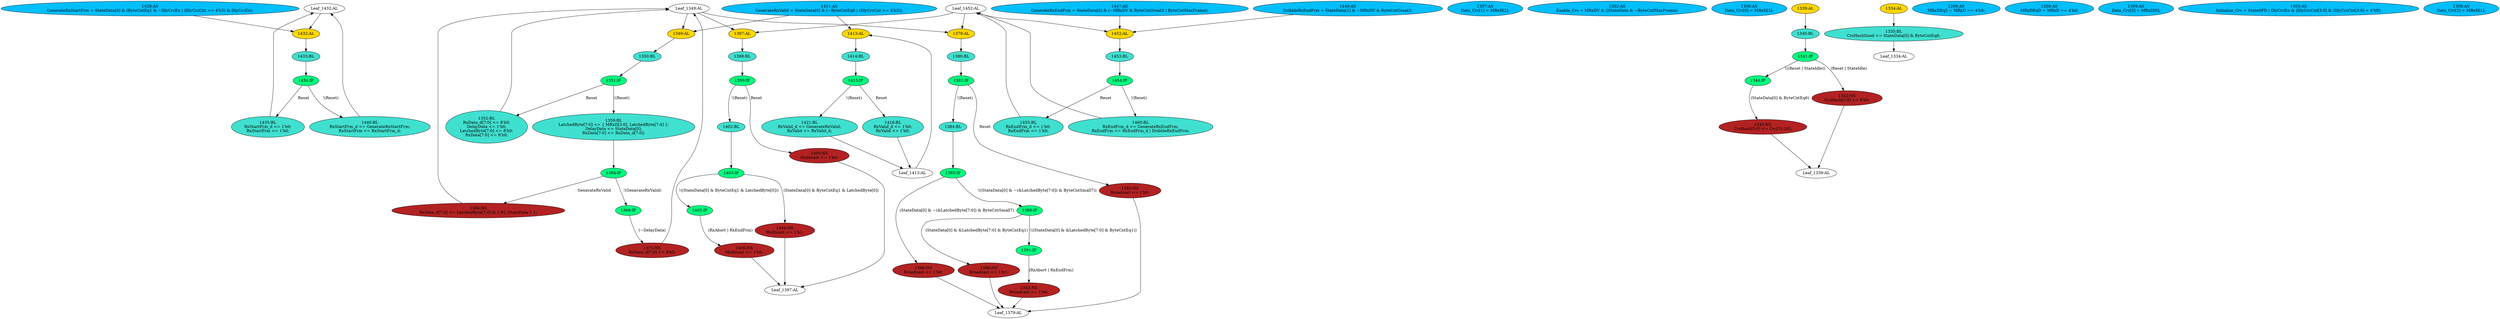 strict digraph "compose( ,  )" {
	node [label="\N"];
	"Leaf_1432:AL"	 [def_var="['RxStartFrm', 'RxStartFrm_d']",
		label="Leaf_1432:AL"];
	"1432:AL"	 [ast="<pyverilog.vparser.ast.Always object at 0x7fb43061c910>",
		clk_sens=True,
		fillcolor=gold,
		label="1432:AL",
		sens="['MRxClk', 'Reset']",
		statements="[]",
		style=filled,
		typ=Always,
		use_var="['Reset', 'GenerateRxStartFrm', 'RxStartFrm_d']"];
	"Leaf_1432:AL" -> "1432:AL";
	"1398:BL"	 [ast="<pyverilog.vparser.ast.Block object at 0x7fb430611bd0>",
		fillcolor=turquoise,
		label="1398:BL",
		statements="[]",
		style=filled,
		typ=Block];
	"1399:IF"	 [ast="<pyverilog.vparser.ast.IfStatement object at 0x7fb430611f50>",
		fillcolor=springgreen,
		label="1399:IF",
		statements="[]",
		style=filled,
		typ=IfStatement];
	"1398:BL" -> "1399:IF"	 [cond="[]",
		lineno=None];
	"1421:BL"	 [ast="<pyverilog.vparser.ast.Block object at 0x7fb43061c0d0>",
		fillcolor=turquoise,
		label="1421:BL
RxValid_d <= GenerateRxValid;
RxValid <= RxValid_d;",
		statements="[<pyverilog.vparser.ast.NonblockingSubstitution object at 0x7fb43061c110>, <pyverilog.vparser.ast.NonblockingSubstitution object \
at 0x7fb43061c250>]",
		style=filled,
		typ=Block];
	"Leaf_1413:AL"	 [def_var="['RxValid', 'RxValid_d']",
		label="Leaf_1413:AL"];
	"1421:BL" -> "Leaf_1413:AL"	 [cond="[]",
		lineno=None];
	"1368:IF"	 [ast="<pyverilog.vparser.ast.IfStatement object at 0x7fb43060c990>",
		fillcolor=springgreen,
		label="1368:IF",
		statements="[]",
		style=filled,
		typ=IfStatement];
	"1371:NS"	 [ast="<pyverilog.vparser.ast.NonblockingSubstitution object at 0x7fb43060ca10>",
		fillcolor=firebrick,
		label="1371:NS
RxData_d[7:0] <= 8'h0;",
		statements="[<pyverilog.vparser.ast.NonblockingSubstitution object at 0x7fb43060ca10>]",
		style=filled,
		typ=NonblockingSubstitution];
	"1368:IF" -> "1371:NS"	 [cond="['DelayData']",
		label="(~DelayData)",
		lineno=1368];
	"1366:NS"	 [ast="<pyverilog.vparser.ast.NonblockingSubstitution object at 0x7fb43060c690>",
		fillcolor=firebrick,
		label="1366:NS
RxData_d[7:0] <= LatchedByte[7:0] & { 8{ |StateData } };",
		statements="[<pyverilog.vparser.ast.NonblockingSubstitution object at 0x7fb43060c690>]",
		style=filled,
		typ=NonblockingSubstitution];
	"Leaf_1349:AL"	 [def_var="['LatchedByte', 'RxData', 'RxData_d', 'DelayData']",
		label="Leaf_1349:AL"];
	"1366:NS" -> "Leaf_1349:AL"	 [cond="[]",
		lineno=None];
	"1307:AS"	 [ast="<pyverilog.vparser.ast.Assign object at 0x7fb4305fc5d0>",
		def_var="['Data_Crc']",
		fillcolor=deepskyblue,
		label="1307:AS
Data_Crc[1] = MRxD[2];",
		statements="[]",
		style=filled,
		typ=Assign,
		use_var="['MRxD']"];
	"1384:BL"	 [ast="<pyverilog.vparser.ast.Block object at 0x7fb43060cf10>",
		fillcolor=turquoise,
		label="1384:BL",
		statements="[]",
		style=filled,
		typ=Block];
	"1385:IF"	 [ast="<pyverilog.vparser.ast.IfStatement object at 0x7fb430611590>",
		fillcolor=springgreen,
		label="1385:IF",
		statements="[]",
		style=filled,
		typ=IfStatement];
	"1384:BL" -> "1385:IF"	 [cond="[]",
		lineno=None];
	"1391:IF"	 [ast="<pyverilog.vparser.ast.IfStatement object at 0x7fb430611c10>",
		fillcolor=springgreen,
		label="1391:IF",
		statements="[]",
		style=filled,
		typ=IfStatement];
	"1392:NS"	 [ast="<pyverilog.vparser.ast.NonblockingSubstitution object at 0x7fb430611d50>",
		fillcolor=firebrick,
		label="1392:NS
Broadcast <= 1'b0;",
		statements="[<pyverilog.vparser.ast.NonblockingSubstitution object at 0x7fb430611d50>]",
		style=filled,
		typ=NonblockingSubstitution];
	"1391:IF" -> "1392:NS"	 [cond="['RxAbort', 'RxEndFrm']",
		label="(RxAbort | RxEndFrm)",
		lineno=1391];
	"1302:AS"	 [ast="<pyverilog.vparser.ast.Assign object at 0x7fb40eba7c10>",
		def_var="['Enable_Crc']",
		fillcolor=deepskyblue,
		label="1302:AS
Enable_Crc = MRxDV & (|StateData & ~ByteCntMaxFrame);",
		statements="[]",
		style=filled,
		typ=Assign,
		use_var="['MRxDV', 'StateData', 'ByteCntMaxFrame']"];
	"1306:AS"	 [ast="<pyverilog.vparser.ast.Assign object at 0x7fb4305fc390>",
		def_var="['Data_Crc']",
		fillcolor=deepskyblue,
		label="1306:AS
Data_Crc[0] = MRxD[3];",
		statements="[]",
		style=filled,
		typ=Assign,
		use_var="['MRxD']"];
	"1453:BL"	 [ast="<pyverilog.vparser.ast.Block object at 0x7fb430621a50>",
		fillcolor=turquoise,
		label="1453:BL",
		statements="[]",
		style=filled,
		typ=Block];
	"1454:IF"	 [ast="<pyverilog.vparser.ast.IfStatement object at 0x7fb430621cd0>",
		fillcolor=springgreen,
		label="1454:IF",
		statements="[]",
		style=filled,
		typ=IfStatement];
	"1453:BL" -> "1454:IF"	 [cond="[]",
		lineno=None];
	"1349:AL"	 [ast="<pyverilog.vparser.ast.Always object at 0x7fb4306072d0>",
		clk_sens=True,
		fillcolor=gold,
		label="1349:AL",
		sens="['MRxClk', 'Reset']",
		statements="[]",
		style=filled,
		typ=Always,
		use_var="['Reset', 'RxData_d', 'DelayData', 'GenerateRxValid', 'MRxD', 'LatchedByte', 'StateData']"];
	"1350:BL"	 [ast="<pyverilog.vparser.ast.Block object at 0x7fb430607290>",
		fillcolor=turquoise,
		label="1350:BL",
		statements="[]",
		style=filled,
		typ=Block];
	"1349:AL" -> "1350:BL"	 [cond="[]",
		lineno=None];
	"1404:NS"	 [ast="<pyverilog.vparser.ast.NonblockingSubstitution object at 0x7fb430617410>",
		fillcolor=firebrick,
		label="1404:NS
Multicast <= 1'b1;",
		statements="[<pyverilog.vparser.ast.NonblockingSubstitution object at 0x7fb430617410>]",
		style=filled,
		typ=NonblockingSubstitution];
	"Leaf_1397:AL"	 [def_var="['Multicast']",
		label="Leaf_1397:AL"];
	"1404:NS" -> "Leaf_1397:AL"	 [cond="[]",
		lineno=None];
	"1413:AL"	 [ast="<pyverilog.vparser.ast.Always object at 0x7fb430617bd0>",
		clk_sens=True,
		fillcolor=gold,
		label="1413:AL",
		sens="['MRxClk', 'Reset']",
		statements="[]",
		style=filled,
		typ=Always,
		use_var="['Reset', 'RxValid_d', 'GenerateRxValid']"];
	"Leaf_1413:AL" -> "1413:AL";
	"1405:IF"	 [ast="<pyverilog.vparser.ast.IfStatement object at 0x7fb4306175d0>",
		fillcolor=springgreen,
		label="1405:IF",
		statements="[]",
		style=filled,
		typ=IfStatement];
	"1406:NS"	 [ast="<pyverilog.vparser.ast.NonblockingSubstitution object at 0x7fb430617710>",
		fillcolor=firebrick,
		label="1406:NS
Multicast <= 1'b0;",
		statements="[<pyverilog.vparser.ast.NonblockingSubstitution object at 0x7fb430617710>]",
		style=filled,
		typ=NonblockingSubstitution];
	"1405:IF" -> "1406:NS"	 [cond="['RxAbort', 'RxEndFrm']",
		label="(RxAbort | RxEndFrm)",
		lineno=1405];
	"1416:BL"	 [ast="<pyverilog.vparser.ast.Block object at 0x7fb430617d50>",
		fillcolor=turquoise,
		label="1416:BL
RxValid_d <= 1'b0;
RxValid <= 1'b0;",
		statements="[<pyverilog.vparser.ast.NonblockingSubstitution object at 0x7fb430617d90>, <pyverilog.vparser.ast.NonblockingSubstitution object \
at 0x7fb430617ed0>]",
		style=filled,
		typ=Block];
	"1416:BL" -> "Leaf_1413:AL"	 [cond="[]",
		lineno=None];
	"1340:BL"	 [ast="<pyverilog.vparser.ast.Block object at 0x7fb430601910>",
		fillcolor=turquoise,
		label="1340:BL",
		statements="[]",
		style=filled,
		typ=Block];
	"1341:IF"	 [ast="<pyverilog.vparser.ast.IfStatement object at 0x7fb430601c10>",
		fillcolor=springgreen,
		label="1341:IF",
		statements="[]",
		style=filled,
		typ=IfStatement];
	"1340:BL" -> "1341:IF"	 [cond="[]",
		lineno=None];
	"1400:NS"	 [ast="<pyverilog.vparser.ast.NonblockingSubstitution object at 0x7fb430611f10>",
		fillcolor=firebrick,
		label="1400:NS
Multicast <= 1'b0;",
		statements="[<pyverilog.vparser.ast.NonblockingSubstitution object at 0x7fb430611f10>]",
		style=filled,
		typ=NonblockingSubstitution];
	"1400:NS" -> "Leaf_1397:AL"	 [cond="[]",
		lineno=None];
	"1339:AL"	 [ast="<pyverilog.vparser.ast.Always object at 0x7fb4306018d0>",
		clk_sens=True,
		fillcolor=gold,
		label="1339:AL",
		sens="['MRxClk']",
		statements="[]",
		style=filled,
		typ=Always,
		use_var="['Reset', 'StateIdle', 'ByteCntEq6', 'StateData', 'Crc']"];
	"1339:AL" -> "1340:BL"	 [cond="[]",
		lineno=None];
	"1344:IF"	 [ast="<pyverilog.vparser.ast.IfStatement object at 0x7fb430601f90>",
		fillcolor=springgreen,
		label="1344:IF",
		statements="[]",
		style=filled,
		typ=IfStatement];
	"1345:NS"	 [ast="<pyverilog.vparser.ast.NonblockingSubstitution object at 0x7fb4306070d0>",
		fillcolor=firebrick,
		label="1345:NS
CrcHash[5:0] <= Crc[31:26];",
		statements="[<pyverilog.vparser.ast.NonblockingSubstitution object at 0x7fb4306070d0>]",
		style=filled,
		typ=NonblockingSubstitution];
	"1344:IF" -> "1345:NS"	 [cond="['StateData', 'ByteCntEq6']",
		label="(StateData[0] & ByteCntEq6)",
		lineno=1344];
	"1428:AS"	 [ast="<pyverilog.vparser.ast.Assign object at 0x7fb43061c690>",
		def_var="['GenerateRxStartFrm']",
		fillcolor=deepskyblue,
		label="1428:AS
GenerateRxStartFrm = StateData[0] & (ByteCntEq1 & ~DlyCrcEn | (DlyCrcCnt == 4'h3) & DlyCrcEn);",
		statements="[]",
		style=filled,
		typ=Assign,
		use_var="['StateData', 'ByteCntEq1', 'DlyCrcEn', 'DlyCrcCnt', 'DlyCrcEn']"];
	"1428:AS" -> "1432:AL";
	"1389:NS"	 [ast="<pyverilog.vparser.ast.NonblockingSubstitution object at 0x7fb430611a50>",
		fillcolor=firebrick,
		label="1389:NS
Broadcast <= 1'b1;",
		statements="[<pyverilog.vparser.ast.NonblockingSubstitution object at 0x7fb430611a50>]",
		style=filled,
		typ=NonblockingSubstitution];
	"Leaf_1379:AL"	 [def_var="['Broadcast']",
		label="Leaf_1379:AL"];
	"1389:NS" -> "Leaf_1379:AL"	 [cond="[]",
		lineno=None];
	"1435:BL"	 [ast="<pyverilog.vparser.ast.Block object at 0x7fb43061cad0>",
		fillcolor=turquoise,
		label="1435:BL
RxStartFrm_d <= 1'b0;
RxStartFrm <= 1'b0;",
		statements="[<pyverilog.vparser.ast.NonblockingSubstitution object at 0x7fb43061cb10>, <pyverilog.vparser.ast.NonblockingSubstitution object \
at 0x7fb43061cc50>]",
		style=filled,
		typ=Block];
	"1435:BL" -> "Leaf_1432:AL"	 [cond="[]",
		lineno=None];
	"1334:AL"	 [ast="<pyverilog.vparser.ast.Always object at 0x7fb4306014d0>",
		clk_sens=True,
		fillcolor=gold,
		label="1334:AL",
		sens="['MRxClk']",
		statements="[]",
		style=filled,
		typ=Always,
		use_var="['ByteCntEq6', 'StateData']"];
	"1335:BL"	 [ast="<pyverilog.vparser.ast.Block object at 0x7fb430601650>",
		fillcolor=turquoise,
		label="1335:BL
CrcHashGood <= StateData[0] & ByteCntEq6;",
		statements="[<pyverilog.vparser.ast.NonblockingSubstitution object at 0x7fb430601690>]",
		style=filled,
		typ=Block];
	"1334:AL" -> "1335:BL"	 [cond="[]",
		lineno=None];
	"1455:BL"	 [ast="<pyverilog.vparser.ast.Block object at 0x7fb430621b90>",
		fillcolor=turquoise,
		label="1455:BL
RxEndFrm_d <= 1'b0;
RxEndFrm <= 1'b0;",
		statements="[<pyverilog.vparser.ast.NonblockingSubstitution object at 0x7fb430621bd0>, <pyverilog.vparser.ast.NonblockingSubstitution object \
at 0x7fb430621d10>]",
		style=filled,
		typ=Block];
	"Leaf_1452:AL"	 [def_var="['RxEndFrm_d', 'RxEndFrm']",
		label="Leaf_1452:AL"];
	"1455:BL" -> "Leaf_1452:AL"	 [cond="[]",
		lineno=None];
	"1209:AS"	 [ast="<pyverilog.vparser.ast.Assign object at 0x7fb40eb864d0>",
		def_var="['MRxDEq5']",
		fillcolor=deepskyblue,
		label="1209:AS
MRxDEq5 = MRxD == 4'h5;",
		statements="[]",
		style=filled,
		typ=Assign,
		use_var="['MRxD']"];
	"Leaf_1334:AL"	 [def_var="['CrcHashGood']",
		label="Leaf_1334:AL"];
	"1388:IF"	 [ast="<pyverilog.vparser.ast.IfStatement object at 0x7fb430611a90>",
		fillcolor=springgreen,
		label="1388:IF",
		statements="[]",
		style=filled,
		typ=IfStatement];
	"1388:IF" -> "1391:IF"	 [cond="['StateData', 'LatchedByte', 'ByteCntEq1']",
		label="!((StateData[0] & &LatchedByte[7:0] & ByteCntEq1))",
		lineno=1388];
	"1388:IF" -> "1389:NS"	 [cond="['StateData', 'LatchedByte', 'ByteCntEq1']",
		label="(StateData[0] & &LatchedByte[7:0] & ByteCntEq1)",
		lineno=1388];
	"1208:AS"	 [ast="<pyverilog.vparser.ast.Assign object at 0x7fb40eb86310>",
		def_var="['MRxDEqD']",
		fillcolor=deepskyblue,
		label="1208:AS
MRxDEqD = MRxD == 4'hd;",
		statements="[]",
		style=filled,
		typ=Assign,
		use_var="['MRxD']"];
	"1415:IF"	 [ast="<pyverilog.vparser.ast.IfStatement object at 0x7fb430617e90>",
		fillcolor=springgreen,
		label="1415:IF",
		statements="[]",
		style=filled,
		typ=IfStatement];
	"1415:IF" -> "1421:BL"	 [cond="['Reset']",
		label="!(Reset)",
		lineno=1415];
	"1415:IF" -> "1416:BL"	 [cond="['Reset']",
		label=Reset,
		lineno=1415];
	"1454:IF" -> "1455:BL"	 [cond="['Reset']",
		label=Reset,
		lineno=1454];
	"1460:BL"	 [ast="<pyverilog.vparser.ast.Block object at 0x7fb430621ed0>",
		fillcolor=turquoise,
		label="1460:BL
RxEndFrm_d <= GenerateRxEndFrm;
RxEndFrm <= RxEndFrm_d | DribbleRxEndFrm;",
		statements="[<pyverilog.vparser.ast.NonblockingSubstitution object at 0x7fb430621f10>, <pyverilog.vparser.ast.NonblockingSubstitution object \
at 0x7fb430626150>]",
		style=filled,
		typ=Block];
	"1454:IF" -> "1460:BL"	 [cond="['Reset']",
		label="!(Reset)",
		lineno=1454];
	"1414:BL"	 [ast="<pyverilog.vparser.ast.Block object at 0x7fb430617c10>",
		fillcolor=turquoise,
		label="1414:BL",
		statements="[]",
		style=filled,
		typ=Block];
	"1413:AL" -> "1414:BL"	 [cond="[]",
		lineno=None];
	"1381:IF"	 [ast="<pyverilog.vparser.ast.IfStatement object at 0x7fb43060cf90>",
		fillcolor=springgreen,
		label="1381:IF",
		statements="[]",
		style=filled,
		typ=IfStatement];
	"1381:IF" -> "1384:BL"	 [cond="['Reset']",
		label="!(Reset)",
		lineno=1381];
	"1382:NS"	 [ast="<pyverilog.vparser.ast.NonblockingSubstitution object at 0x7fb43060cf50>",
		fillcolor=firebrick,
		label="1382:NS
Broadcast <= 1'b0;",
		statements="[<pyverilog.vparser.ast.NonblockingSubstitution object at 0x7fb43060cf50>]",
		style=filled,
		typ=NonblockingSubstitution];
	"1381:IF" -> "1382:NS"	 [cond="['Reset']",
		label=Reset,
		lineno=1381];
	"1440:BL"	 [ast="<pyverilog.vparser.ast.Block object at 0x7fb43061ce50>",
		fillcolor=turquoise,
		label="1440:BL
RxStartFrm_d <= GenerateRxStartFrm;
RxStartFrm <= RxStartFrm_d;",
		statements="[<pyverilog.vparser.ast.NonblockingSubstitution object at 0x7fb43061ce90>, <pyverilog.vparser.ast.NonblockingSubstitution object \
at 0x7fb430621050>]",
		style=filled,
		typ=Block];
	"1440:BL" -> "Leaf_1432:AL"	 [cond="[]",
		lineno=None];
	"1414:BL" -> "1415:IF"	 [cond="[]",
		lineno=None];
	"1452:AL"	 [ast="<pyverilog.vparser.ast.Always object at 0x7fb430621a10>",
		clk_sens=True,
		fillcolor=gold,
		label="1452:AL",
		sens="['MRxClk', 'Reset']",
		statements="[]",
		style=filled,
		typ=Always,
		use_var="['Reset', 'RxEndFrm_d', 'GenerateRxEndFrm', 'DribbleRxEndFrm']"];
	"Leaf_1452:AL" -> "1452:AL";
	"1379:AL"	 [ast="<pyverilog.vparser.ast.Always object at 0x7fb43060cdd0>",
		clk_sens=True,
		fillcolor=gold,
		label="1379:AL",
		sens="['MRxClk', 'Reset']",
		statements="[]",
		style=filled,
		typ=Always,
		use_var="['Reset', 'ByteCntSmall7', 'RxAbort', 'RxEndFrm', 'LatchedByte', 'ByteCntEq1', 'StateData']"];
	"Leaf_1452:AL" -> "1379:AL";
	"1397:AL"	 [ast="<pyverilog.vparser.ast.Always object at 0x7fb430611d10>",
		clk_sens=True,
		fillcolor=gold,
		label="1397:AL",
		sens="['MRxClk', 'Reset']",
		statements="[]",
		style=filled,
		typ=Always,
		use_var="['Reset', 'RxAbort', 'RxEndFrm', 'LatchedByte', 'ByteCntEq1', 'StateData']"];
	"Leaf_1452:AL" -> "1397:AL";
	"1402:BL"	 [ast="<pyverilog.vparser.ast.Block object at 0x7fb430611fd0>",
		fillcolor=turquoise,
		label="1402:BL",
		statements="[]",
		style=filled,
		typ=Block];
	"1403:IF"	 [ast="<pyverilog.vparser.ast.IfStatement object at 0x7fb4306173d0>",
		fillcolor=springgreen,
		label="1403:IF",
		statements="[]",
		style=filled,
		typ=IfStatement];
	"1402:BL" -> "1403:IF"	 [cond="[]",
		lineno=None];
	"1411:AS"	 [ast="<pyverilog.vparser.ast.Assign object at 0x7fb430617950>",
		def_var="['GenerateRxValid']",
		fillcolor=deepskyblue,
		label="1411:AS
GenerateRxValid = StateData[0] & (~ByteCntEq0 | (DlyCrcCnt >= 4'h3));",
		statements="[]",
		style=filled,
		typ=Assign,
		use_var="['StateData', 'ByteCntEq0', 'DlyCrcCnt']"];
	"1411:AS" -> "1349:AL";
	"1411:AS" -> "1413:AL";
	"1403:IF" -> "1404:NS"	 [cond="['StateData', 'ByteCntEq1', 'LatchedByte']",
		label="(StateData[0] & ByteCntEq1 & LatchedByte[0])",
		lineno=1403];
	"1403:IF" -> "1405:IF"	 [cond="['StateData', 'ByteCntEq1', 'LatchedByte']",
		label="!((StateData[0] & ByteCntEq1 & LatchedByte[0]))",
		lineno=1403];
	"1351:IF"	 [ast="<pyverilog.vparser.ast.IfStatement object at 0x7fb430607a50>",
		fillcolor=springgreen,
		label="1351:IF",
		statements="[]",
		style=filled,
		typ=IfStatement];
	"1359:BL"	 [ast="<pyverilog.vparser.ast.Block object at 0x7fb43060c9d0>",
		fillcolor=turquoise,
		label="1359:BL
LatchedByte[7:0] <= { MRxD[3:0], LatchedByte[7:4] };
DelayData <= StateData[0];
RxData[7:0] <= RxData_d[7:0];",
		statements="[<pyverilog.vparser.ast.NonblockingSubstitution object at 0x7fb430607f90>, <pyverilog.vparser.ast.NonblockingSubstitution object \
at 0x7fb43060c110>, <pyverilog.vparser.ast.NonblockingSubstitution object at 0x7fb43060cb50>]",
		style=filled,
		typ=Block];
	"1351:IF" -> "1359:BL"	 [cond="['Reset']",
		label="!(Reset)",
		lineno=1351];
	"1352:BL"	 [ast="<pyverilog.vparser.ast.Block object at 0x7fb430607a10>",
		fillcolor=turquoise,
		label="1352:BL
RxData_d[7:0] <= 8'h0;
DelayData <= 1'b0;
LatchedByte[7:0] <= 8'h0;
RxData[7:0] <= 8'h0;",
		statements="[<pyverilog.vparser.ast.NonblockingSubstitution object at 0x7fb430607550>, <pyverilog.vparser.ast.NonblockingSubstitution object \
at 0x7fb430607690>, <pyverilog.vparser.ast.NonblockingSubstitution object at 0x7fb430607890>, <pyverilog.vparser.ast.NonblockingSubstitution \
object at 0x7fb430607a90>]",
		style=filled,
		typ=Block];
	"1351:IF" -> "1352:BL"	 [cond="['Reset']",
		label=Reset,
		lineno=1351];
	"1342:NS"	 [ast="<pyverilog.vparser.ast.NonblockingSubstitution object at 0x7fb430601bd0>",
		fillcolor=firebrick,
		label="1342:NS
CrcHash[5:0] <= 6'h0;",
		statements="[<pyverilog.vparser.ast.NonblockingSubstitution object at 0x7fb430601bd0>]",
		style=filled,
		typ=NonblockingSubstitution];
	"Leaf_1339:AL"	 [def_var="['CrcHash']",
		label="Leaf_1339:AL"];
	"1342:NS" -> "Leaf_1339:AL"	 [cond="[]",
		lineno=None];
	"1364:IF"	 [ast="<pyverilog.vparser.ast.IfStatement object at 0x7fb43060c650>",
		fillcolor=springgreen,
		label="1364:IF",
		statements="[]",
		style=filled,
		typ=IfStatement];
	"1364:IF" -> "1368:IF"	 [cond="['GenerateRxValid']",
		label="!(GenerateRxValid)",
		lineno=1364];
	"1364:IF" -> "1366:NS"	 [cond="['GenerateRxValid']",
		label=GenerateRxValid,
		lineno=1364];
	"Leaf_1349:AL" -> "1349:AL";
	"Leaf_1349:AL" -> "1379:AL";
	"Leaf_1349:AL" -> "1397:AL";
	"1406:NS" -> "Leaf_1397:AL"	 [cond="[]",
		lineno=None];
	"1460:BL" -> "Leaf_1452:AL"	 [cond="[]",
		lineno=None];
	"1449:AS"	 [ast="<pyverilog.vparser.ast.Assign object at 0x7fb4306216d0>",
		def_var="['DribbleRxEndFrm']",
		fillcolor=deepskyblue,
		label="1449:AS
DribbleRxEndFrm = StateData[1] & ~MRxDV & ByteCntGreat2;",
		statements="[]",
		style=filled,
		typ=Assign,
		use_var="['StateData', 'MRxDV', 'ByteCntGreat2']"];
	"1449:AS" -> "1452:AL";
	"1399:IF" -> "1400:NS"	 [cond="['Reset']",
		label=Reset,
		lineno=1399];
	"1399:IF" -> "1402:BL"	 [cond="['Reset']",
		label="!(Reset)",
		lineno=1399];
	"1434:IF"	 [ast="<pyverilog.vparser.ast.IfStatement object at 0x7fb43061cc10>",
		fillcolor=springgreen,
		label="1434:IF",
		statements="[]",
		style=filled,
		typ=IfStatement];
	"1434:IF" -> "1435:BL"	 [cond="['Reset']",
		label=Reset,
		lineno=1434];
	"1434:IF" -> "1440:BL"	 [cond="['Reset']",
		label="!(Reset)",
		lineno=1434];
	"1452:AL" -> "1453:BL"	 [cond="[]",
		lineno=None];
	"1447:AS"	 [ast="<pyverilog.vparser.ast.Assign object at 0x7fb430621450>",
		def_var="['GenerateRxEndFrm']",
		fillcolor=deepskyblue,
		label="1447:AS
GenerateRxEndFrm = StateData[0] & (~MRxDV & ByteCntGreat2 | ByteCntMaxFrame);",
		statements="[]",
		style=filled,
		typ=Assign,
		use_var="['StateData', 'MRxDV', 'ByteCntGreat2', 'ByteCntMaxFrame']"];
	"1447:AS" -> "1452:AL";
	"1433:BL"	 [ast="<pyverilog.vparser.ast.Block object at 0x7fb43061c950>",
		fillcolor=turquoise,
		label="1433:BL",
		statements="[]",
		style=filled,
		typ=Block];
	"1433:BL" -> "1434:IF"	 [cond="[]",
		lineno=None];
	"1345:NS" -> "Leaf_1339:AL"	 [cond="[]",
		lineno=None];
	"1341:IF" -> "1344:IF"	 [cond="['Reset', 'StateIdle']",
		label="!((Reset | StateIdle))",
		lineno=1341];
	"1341:IF" -> "1342:NS"	 [cond="['Reset', 'StateIdle']",
		label="(Reset | StateIdle)",
		lineno=1341];
	"1350:BL" -> "1351:IF"	 [cond="[]",
		lineno=None];
	"1359:BL" -> "1364:IF"	 [cond="[]",
		lineno=None];
	"1432:AL" -> "1433:BL"	 [cond="[]",
		lineno=None];
	"1309:AS"	 [ast="<pyverilog.vparser.ast.Assign object at 0x7fb4305fca50>",
		def_var="['Data_Crc']",
		fillcolor=deepskyblue,
		label="1309:AS
Data_Crc[3] = MRxD[0];",
		statements="[]",
		style=filled,
		typ=Assign,
		use_var="['MRxD']"];
	"1380:BL"	 [ast="<pyverilog.vparser.ast.Block object at 0x7fb43060cd90>",
		fillcolor=turquoise,
		label="1380:BL",
		statements="[]",
		style=filled,
		typ=Block];
	"1379:AL" -> "1380:BL"	 [cond="[]",
		lineno=None];
	"1335:BL" -> "Leaf_1334:AL"	 [cond="[]",
		lineno=None];
	"1397:AL" -> "1398:BL"	 [cond="[]",
		lineno=None];
	"1385:IF" -> "1388:IF"	 [cond="['StateData', 'LatchedByte', 'ByteCntSmall7']",
		label="!((StateData[0] & ~(&LatchedByte[7:0]) & ByteCntSmall7))",
		lineno=1385];
	"1386:NS"	 [ast="<pyverilog.vparser.ast.NonblockingSubstitution object at 0x7fb430611550>",
		fillcolor=firebrick,
		label="1386:NS
Broadcast <= 1'b0;",
		statements="[<pyverilog.vparser.ast.NonblockingSubstitution object at 0x7fb430611550>]",
		style=filled,
		typ=NonblockingSubstitution];
	"1385:IF" -> "1386:NS"	 [cond="['StateData', 'LatchedByte', 'ByteCntSmall7']",
		label="(StateData[0] & ~(&LatchedByte[7:0]) & ByteCntSmall7)",
		lineno=1385];
	"1380:BL" -> "1381:IF"	 [cond="[]",
		lineno=None];
	"1303:AS"	 [ast="<pyverilog.vparser.ast.Assign object at 0x7fb4305fc150>",
		def_var="['Initialize_Crc']",
		fillcolor=deepskyblue,
		label="1303:AS
Initialize_Crc = StateSFD | DlyCrcEn & |DlyCrcCnt[3:0] & (DlyCrcCnt[3:0] < 4'h9);",
		statements="[]",
		style=filled,
		typ=Assign,
		use_var="['StateSFD', 'DlyCrcEn', 'DlyCrcCnt', 'DlyCrcCnt']"];
	"1371:NS" -> "Leaf_1349:AL"	 [cond="[]",
		lineno=None];
	"1308:AS"	 [ast="<pyverilog.vparser.ast.Assign object at 0x7fb4305fc810>",
		def_var="['Data_Crc']",
		fillcolor=deepskyblue,
		label="1308:AS
Data_Crc[2] = MRxD[1];",
		statements="[]",
		style=filled,
		typ=Assign,
		use_var="['MRxD']"];
	"1392:NS" -> "Leaf_1379:AL"	 [cond="[]",
		lineno=None];
	"1382:NS" -> "Leaf_1379:AL"	 [cond="[]",
		lineno=None];
	"1352:BL" -> "Leaf_1349:AL"	 [cond="[]",
		lineno=None];
	"1386:NS" -> "Leaf_1379:AL"	 [cond="[]",
		lineno=None];
}

